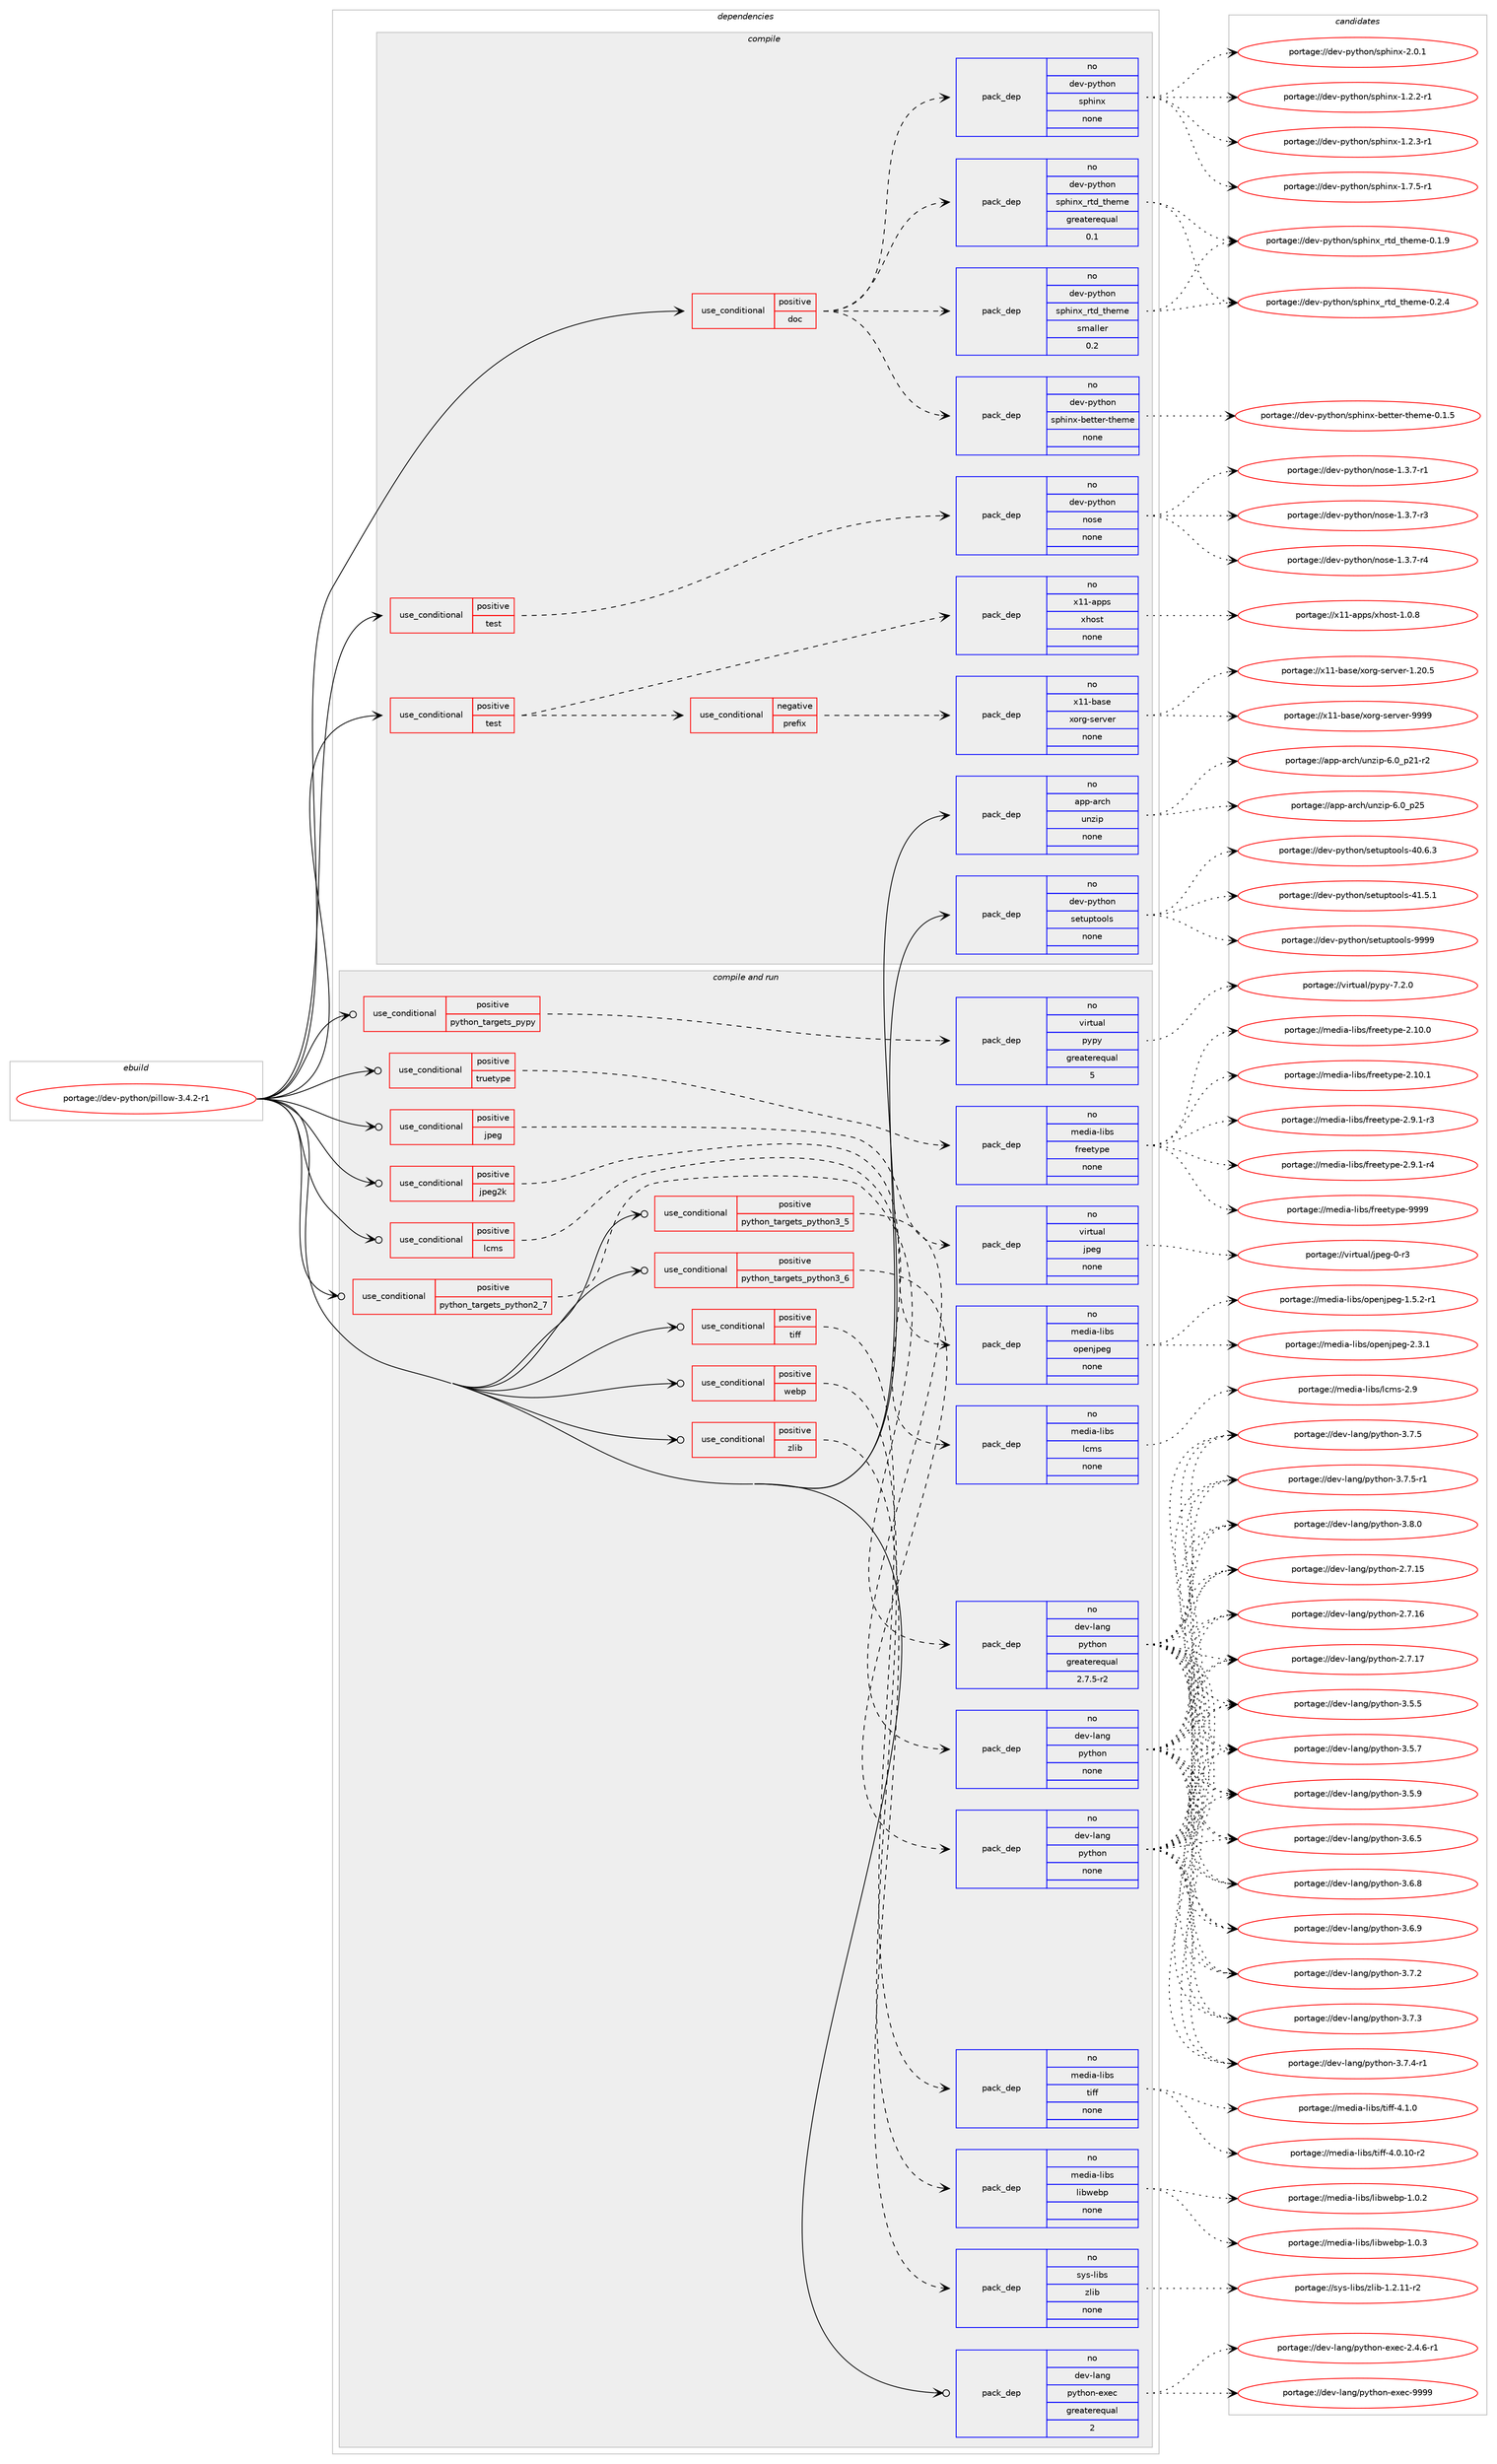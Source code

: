 digraph prolog {

# *************
# Graph options
# *************

newrank=true;
concentrate=true;
compound=true;
graph [rankdir=LR,fontname=Helvetica,fontsize=10,ranksep=1.5];#, ranksep=2.5, nodesep=0.2];
edge  [arrowhead=vee];
node  [fontname=Helvetica,fontsize=10];

# **********
# The ebuild
# **********

subgraph cluster_leftcol {
color=gray;
rank=same;
label=<<i>ebuild</i>>;
id [label="portage://dev-python/pillow-3.4.2-r1", color=red, width=4, href="../dev-python/pillow-3.4.2-r1.svg"];
}

# ****************
# The dependencies
# ****************

subgraph cluster_midcol {
color=gray;
label=<<i>dependencies</i>>;
subgraph cluster_compile {
fillcolor="#eeeeee";
style=filled;
label=<<i>compile</i>>;
subgraph cond33784 {
dependency156876 [label=<<TABLE BORDER="0" CELLBORDER="1" CELLSPACING="0" CELLPADDING="4"><TR><TD ROWSPAN="3" CELLPADDING="10">use_conditional</TD></TR><TR><TD>positive</TD></TR><TR><TD>doc</TD></TR></TABLE>>, shape=none, color=red];
subgraph pack119733 {
dependency156877 [label=<<TABLE BORDER="0" CELLBORDER="1" CELLSPACING="0" CELLPADDING="4" WIDTH="220"><TR><TD ROWSPAN="6" CELLPADDING="30">pack_dep</TD></TR><TR><TD WIDTH="110">no</TD></TR><TR><TD>dev-python</TD></TR><TR><TD>sphinx</TD></TR><TR><TD>none</TD></TR><TR><TD></TD></TR></TABLE>>, shape=none, color=blue];
}
dependency156876:e -> dependency156877:w [weight=20,style="dashed",arrowhead="vee"];
subgraph pack119734 {
dependency156878 [label=<<TABLE BORDER="0" CELLBORDER="1" CELLSPACING="0" CELLPADDING="4" WIDTH="220"><TR><TD ROWSPAN="6" CELLPADDING="30">pack_dep</TD></TR><TR><TD WIDTH="110">no</TD></TR><TR><TD>dev-python</TD></TR><TR><TD>sphinx-better-theme</TD></TR><TR><TD>none</TD></TR><TR><TD></TD></TR></TABLE>>, shape=none, color=blue];
}
dependency156876:e -> dependency156878:w [weight=20,style="dashed",arrowhead="vee"];
subgraph pack119735 {
dependency156879 [label=<<TABLE BORDER="0" CELLBORDER="1" CELLSPACING="0" CELLPADDING="4" WIDTH="220"><TR><TD ROWSPAN="6" CELLPADDING="30">pack_dep</TD></TR><TR><TD WIDTH="110">no</TD></TR><TR><TD>dev-python</TD></TR><TR><TD>sphinx_rtd_theme</TD></TR><TR><TD>greaterequal</TD></TR><TR><TD>0.1</TD></TR></TABLE>>, shape=none, color=blue];
}
dependency156876:e -> dependency156879:w [weight=20,style="dashed",arrowhead="vee"];
subgraph pack119736 {
dependency156880 [label=<<TABLE BORDER="0" CELLBORDER="1" CELLSPACING="0" CELLPADDING="4" WIDTH="220"><TR><TD ROWSPAN="6" CELLPADDING="30">pack_dep</TD></TR><TR><TD WIDTH="110">no</TD></TR><TR><TD>dev-python</TD></TR><TR><TD>sphinx_rtd_theme</TD></TR><TR><TD>smaller</TD></TR><TR><TD>0.2</TD></TR></TABLE>>, shape=none, color=blue];
}
dependency156876:e -> dependency156880:w [weight=20,style="dashed",arrowhead="vee"];
}
id:e -> dependency156876:w [weight=20,style="solid",arrowhead="vee"];
subgraph cond33785 {
dependency156881 [label=<<TABLE BORDER="0" CELLBORDER="1" CELLSPACING="0" CELLPADDING="4"><TR><TD ROWSPAN="3" CELLPADDING="10">use_conditional</TD></TR><TR><TD>positive</TD></TR><TR><TD>test</TD></TR></TABLE>>, shape=none, color=red];
subgraph cond33786 {
dependency156882 [label=<<TABLE BORDER="0" CELLBORDER="1" CELLSPACING="0" CELLPADDING="4"><TR><TD ROWSPAN="3" CELLPADDING="10">use_conditional</TD></TR><TR><TD>negative</TD></TR><TR><TD>prefix</TD></TR></TABLE>>, shape=none, color=red];
subgraph pack119737 {
dependency156883 [label=<<TABLE BORDER="0" CELLBORDER="1" CELLSPACING="0" CELLPADDING="4" WIDTH="220"><TR><TD ROWSPAN="6" CELLPADDING="30">pack_dep</TD></TR><TR><TD WIDTH="110">no</TD></TR><TR><TD>x11-base</TD></TR><TR><TD>xorg-server</TD></TR><TR><TD>none</TD></TR><TR><TD></TD></TR></TABLE>>, shape=none, color=blue];
}
dependency156882:e -> dependency156883:w [weight=20,style="dashed",arrowhead="vee"];
}
dependency156881:e -> dependency156882:w [weight=20,style="dashed",arrowhead="vee"];
subgraph pack119738 {
dependency156884 [label=<<TABLE BORDER="0" CELLBORDER="1" CELLSPACING="0" CELLPADDING="4" WIDTH="220"><TR><TD ROWSPAN="6" CELLPADDING="30">pack_dep</TD></TR><TR><TD WIDTH="110">no</TD></TR><TR><TD>x11-apps</TD></TR><TR><TD>xhost</TD></TR><TR><TD>none</TD></TR><TR><TD></TD></TR></TABLE>>, shape=none, color=blue];
}
dependency156881:e -> dependency156884:w [weight=20,style="dashed",arrowhead="vee"];
}
id:e -> dependency156881:w [weight=20,style="solid",arrowhead="vee"];
subgraph cond33787 {
dependency156885 [label=<<TABLE BORDER="0" CELLBORDER="1" CELLSPACING="0" CELLPADDING="4"><TR><TD ROWSPAN="3" CELLPADDING="10">use_conditional</TD></TR><TR><TD>positive</TD></TR><TR><TD>test</TD></TR></TABLE>>, shape=none, color=red];
subgraph pack119739 {
dependency156886 [label=<<TABLE BORDER="0" CELLBORDER="1" CELLSPACING="0" CELLPADDING="4" WIDTH="220"><TR><TD ROWSPAN="6" CELLPADDING="30">pack_dep</TD></TR><TR><TD WIDTH="110">no</TD></TR><TR><TD>dev-python</TD></TR><TR><TD>nose</TD></TR><TR><TD>none</TD></TR><TR><TD></TD></TR></TABLE>>, shape=none, color=blue];
}
dependency156885:e -> dependency156886:w [weight=20,style="dashed",arrowhead="vee"];
}
id:e -> dependency156885:w [weight=20,style="solid",arrowhead="vee"];
subgraph pack119740 {
dependency156887 [label=<<TABLE BORDER="0" CELLBORDER="1" CELLSPACING="0" CELLPADDING="4" WIDTH="220"><TR><TD ROWSPAN="6" CELLPADDING="30">pack_dep</TD></TR><TR><TD WIDTH="110">no</TD></TR><TR><TD>app-arch</TD></TR><TR><TD>unzip</TD></TR><TR><TD>none</TD></TR><TR><TD></TD></TR></TABLE>>, shape=none, color=blue];
}
id:e -> dependency156887:w [weight=20,style="solid",arrowhead="vee"];
subgraph pack119741 {
dependency156888 [label=<<TABLE BORDER="0" CELLBORDER="1" CELLSPACING="0" CELLPADDING="4" WIDTH="220"><TR><TD ROWSPAN="6" CELLPADDING="30">pack_dep</TD></TR><TR><TD WIDTH="110">no</TD></TR><TR><TD>dev-python</TD></TR><TR><TD>setuptools</TD></TR><TR><TD>none</TD></TR><TR><TD></TD></TR></TABLE>>, shape=none, color=blue];
}
id:e -> dependency156888:w [weight=20,style="solid",arrowhead="vee"];
}
subgraph cluster_compileandrun {
fillcolor="#eeeeee";
style=filled;
label=<<i>compile and run</i>>;
subgraph cond33788 {
dependency156889 [label=<<TABLE BORDER="0" CELLBORDER="1" CELLSPACING="0" CELLPADDING="4"><TR><TD ROWSPAN="3" CELLPADDING="10">use_conditional</TD></TR><TR><TD>positive</TD></TR><TR><TD>jpeg</TD></TR></TABLE>>, shape=none, color=red];
subgraph pack119742 {
dependency156890 [label=<<TABLE BORDER="0" CELLBORDER="1" CELLSPACING="0" CELLPADDING="4" WIDTH="220"><TR><TD ROWSPAN="6" CELLPADDING="30">pack_dep</TD></TR><TR><TD WIDTH="110">no</TD></TR><TR><TD>virtual</TD></TR><TR><TD>jpeg</TD></TR><TR><TD>none</TD></TR><TR><TD></TD></TR></TABLE>>, shape=none, color=blue];
}
dependency156889:e -> dependency156890:w [weight=20,style="dashed",arrowhead="vee"];
}
id:e -> dependency156889:w [weight=20,style="solid",arrowhead="odotvee"];
subgraph cond33789 {
dependency156891 [label=<<TABLE BORDER="0" CELLBORDER="1" CELLSPACING="0" CELLPADDING="4"><TR><TD ROWSPAN="3" CELLPADDING="10">use_conditional</TD></TR><TR><TD>positive</TD></TR><TR><TD>jpeg2k</TD></TR></TABLE>>, shape=none, color=red];
subgraph pack119743 {
dependency156892 [label=<<TABLE BORDER="0" CELLBORDER="1" CELLSPACING="0" CELLPADDING="4" WIDTH="220"><TR><TD ROWSPAN="6" CELLPADDING="30">pack_dep</TD></TR><TR><TD WIDTH="110">no</TD></TR><TR><TD>media-libs</TD></TR><TR><TD>openjpeg</TD></TR><TR><TD>none</TD></TR><TR><TD></TD></TR></TABLE>>, shape=none, color=blue];
}
dependency156891:e -> dependency156892:w [weight=20,style="dashed",arrowhead="vee"];
}
id:e -> dependency156891:w [weight=20,style="solid",arrowhead="odotvee"];
subgraph cond33790 {
dependency156893 [label=<<TABLE BORDER="0" CELLBORDER="1" CELLSPACING="0" CELLPADDING="4"><TR><TD ROWSPAN="3" CELLPADDING="10">use_conditional</TD></TR><TR><TD>positive</TD></TR><TR><TD>lcms</TD></TR></TABLE>>, shape=none, color=red];
subgraph pack119744 {
dependency156894 [label=<<TABLE BORDER="0" CELLBORDER="1" CELLSPACING="0" CELLPADDING="4" WIDTH="220"><TR><TD ROWSPAN="6" CELLPADDING="30">pack_dep</TD></TR><TR><TD WIDTH="110">no</TD></TR><TR><TD>media-libs</TD></TR><TR><TD>lcms</TD></TR><TR><TD>none</TD></TR><TR><TD></TD></TR></TABLE>>, shape=none, color=blue];
}
dependency156893:e -> dependency156894:w [weight=20,style="dashed",arrowhead="vee"];
}
id:e -> dependency156893:w [weight=20,style="solid",arrowhead="odotvee"];
subgraph cond33791 {
dependency156895 [label=<<TABLE BORDER="0" CELLBORDER="1" CELLSPACING="0" CELLPADDING="4"><TR><TD ROWSPAN="3" CELLPADDING="10">use_conditional</TD></TR><TR><TD>positive</TD></TR><TR><TD>python_targets_pypy</TD></TR></TABLE>>, shape=none, color=red];
subgraph pack119745 {
dependency156896 [label=<<TABLE BORDER="0" CELLBORDER="1" CELLSPACING="0" CELLPADDING="4" WIDTH="220"><TR><TD ROWSPAN="6" CELLPADDING="30">pack_dep</TD></TR><TR><TD WIDTH="110">no</TD></TR><TR><TD>virtual</TD></TR><TR><TD>pypy</TD></TR><TR><TD>greaterequal</TD></TR><TR><TD>5</TD></TR></TABLE>>, shape=none, color=blue];
}
dependency156895:e -> dependency156896:w [weight=20,style="dashed",arrowhead="vee"];
}
id:e -> dependency156895:w [weight=20,style="solid",arrowhead="odotvee"];
subgraph cond33792 {
dependency156897 [label=<<TABLE BORDER="0" CELLBORDER="1" CELLSPACING="0" CELLPADDING="4"><TR><TD ROWSPAN="3" CELLPADDING="10">use_conditional</TD></TR><TR><TD>positive</TD></TR><TR><TD>python_targets_python2_7</TD></TR></TABLE>>, shape=none, color=red];
subgraph pack119746 {
dependency156898 [label=<<TABLE BORDER="0" CELLBORDER="1" CELLSPACING="0" CELLPADDING="4" WIDTH="220"><TR><TD ROWSPAN="6" CELLPADDING="30">pack_dep</TD></TR><TR><TD WIDTH="110">no</TD></TR><TR><TD>dev-lang</TD></TR><TR><TD>python</TD></TR><TR><TD>greaterequal</TD></TR><TR><TD>2.7.5-r2</TD></TR></TABLE>>, shape=none, color=blue];
}
dependency156897:e -> dependency156898:w [weight=20,style="dashed",arrowhead="vee"];
}
id:e -> dependency156897:w [weight=20,style="solid",arrowhead="odotvee"];
subgraph cond33793 {
dependency156899 [label=<<TABLE BORDER="0" CELLBORDER="1" CELLSPACING="0" CELLPADDING="4"><TR><TD ROWSPAN="3" CELLPADDING="10">use_conditional</TD></TR><TR><TD>positive</TD></TR><TR><TD>python_targets_python3_5</TD></TR></TABLE>>, shape=none, color=red];
subgraph pack119747 {
dependency156900 [label=<<TABLE BORDER="0" CELLBORDER="1" CELLSPACING="0" CELLPADDING="4" WIDTH="220"><TR><TD ROWSPAN="6" CELLPADDING="30">pack_dep</TD></TR><TR><TD WIDTH="110">no</TD></TR><TR><TD>dev-lang</TD></TR><TR><TD>python</TD></TR><TR><TD>none</TD></TR><TR><TD></TD></TR></TABLE>>, shape=none, color=blue];
}
dependency156899:e -> dependency156900:w [weight=20,style="dashed",arrowhead="vee"];
}
id:e -> dependency156899:w [weight=20,style="solid",arrowhead="odotvee"];
subgraph cond33794 {
dependency156901 [label=<<TABLE BORDER="0" CELLBORDER="1" CELLSPACING="0" CELLPADDING="4"><TR><TD ROWSPAN="3" CELLPADDING="10">use_conditional</TD></TR><TR><TD>positive</TD></TR><TR><TD>python_targets_python3_6</TD></TR></TABLE>>, shape=none, color=red];
subgraph pack119748 {
dependency156902 [label=<<TABLE BORDER="0" CELLBORDER="1" CELLSPACING="0" CELLPADDING="4" WIDTH="220"><TR><TD ROWSPAN="6" CELLPADDING="30">pack_dep</TD></TR><TR><TD WIDTH="110">no</TD></TR><TR><TD>dev-lang</TD></TR><TR><TD>python</TD></TR><TR><TD>none</TD></TR><TR><TD></TD></TR></TABLE>>, shape=none, color=blue];
}
dependency156901:e -> dependency156902:w [weight=20,style="dashed",arrowhead="vee"];
}
id:e -> dependency156901:w [weight=20,style="solid",arrowhead="odotvee"];
subgraph cond33795 {
dependency156903 [label=<<TABLE BORDER="0" CELLBORDER="1" CELLSPACING="0" CELLPADDING="4"><TR><TD ROWSPAN="3" CELLPADDING="10">use_conditional</TD></TR><TR><TD>positive</TD></TR><TR><TD>tiff</TD></TR></TABLE>>, shape=none, color=red];
subgraph pack119749 {
dependency156904 [label=<<TABLE BORDER="0" CELLBORDER="1" CELLSPACING="0" CELLPADDING="4" WIDTH="220"><TR><TD ROWSPAN="6" CELLPADDING="30">pack_dep</TD></TR><TR><TD WIDTH="110">no</TD></TR><TR><TD>media-libs</TD></TR><TR><TD>tiff</TD></TR><TR><TD>none</TD></TR><TR><TD></TD></TR></TABLE>>, shape=none, color=blue];
}
dependency156903:e -> dependency156904:w [weight=20,style="dashed",arrowhead="vee"];
}
id:e -> dependency156903:w [weight=20,style="solid",arrowhead="odotvee"];
subgraph cond33796 {
dependency156905 [label=<<TABLE BORDER="0" CELLBORDER="1" CELLSPACING="0" CELLPADDING="4"><TR><TD ROWSPAN="3" CELLPADDING="10">use_conditional</TD></TR><TR><TD>positive</TD></TR><TR><TD>truetype</TD></TR></TABLE>>, shape=none, color=red];
subgraph pack119750 {
dependency156906 [label=<<TABLE BORDER="0" CELLBORDER="1" CELLSPACING="0" CELLPADDING="4" WIDTH="220"><TR><TD ROWSPAN="6" CELLPADDING="30">pack_dep</TD></TR><TR><TD WIDTH="110">no</TD></TR><TR><TD>media-libs</TD></TR><TR><TD>freetype</TD></TR><TR><TD>none</TD></TR><TR><TD></TD></TR></TABLE>>, shape=none, color=blue];
}
dependency156905:e -> dependency156906:w [weight=20,style="dashed",arrowhead="vee"];
}
id:e -> dependency156905:w [weight=20,style="solid",arrowhead="odotvee"];
subgraph cond33797 {
dependency156907 [label=<<TABLE BORDER="0" CELLBORDER="1" CELLSPACING="0" CELLPADDING="4"><TR><TD ROWSPAN="3" CELLPADDING="10">use_conditional</TD></TR><TR><TD>positive</TD></TR><TR><TD>webp</TD></TR></TABLE>>, shape=none, color=red];
subgraph pack119751 {
dependency156908 [label=<<TABLE BORDER="0" CELLBORDER="1" CELLSPACING="0" CELLPADDING="4" WIDTH="220"><TR><TD ROWSPAN="6" CELLPADDING="30">pack_dep</TD></TR><TR><TD WIDTH="110">no</TD></TR><TR><TD>media-libs</TD></TR><TR><TD>libwebp</TD></TR><TR><TD>none</TD></TR><TR><TD></TD></TR></TABLE>>, shape=none, color=blue];
}
dependency156907:e -> dependency156908:w [weight=20,style="dashed",arrowhead="vee"];
}
id:e -> dependency156907:w [weight=20,style="solid",arrowhead="odotvee"];
subgraph cond33798 {
dependency156909 [label=<<TABLE BORDER="0" CELLBORDER="1" CELLSPACING="0" CELLPADDING="4"><TR><TD ROWSPAN="3" CELLPADDING="10">use_conditional</TD></TR><TR><TD>positive</TD></TR><TR><TD>zlib</TD></TR></TABLE>>, shape=none, color=red];
subgraph pack119752 {
dependency156910 [label=<<TABLE BORDER="0" CELLBORDER="1" CELLSPACING="0" CELLPADDING="4" WIDTH="220"><TR><TD ROWSPAN="6" CELLPADDING="30">pack_dep</TD></TR><TR><TD WIDTH="110">no</TD></TR><TR><TD>sys-libs</TD></TR><TR><TD>zlib</TD></TR><TR><TD>none</TD></TR><TR><TD></TD></TR></TABLE>>, shape=none, color=blue];
}
dependency156909:e -> dependency156910:w [weight=20,style="dashed",arrowhead="vee"];
}
id:e -> dependency156909:w [weight=20,style="solid",arrowhead="odotvee"];
subgraph pack119753 {
dependency156911 [label=<<TABLE BORDER="0" CELLBORDER="1" CELLSPACING="0" CELLPADDING="4" WIDTH="220"><TR><TD ROWSPAN="6" CELLPADDING="30">pack_dep</TD></TR><TR><TD WIDTH="110">no</TD></TR><TR><TD>dev-lang</TD></TR><TR><TD>python-exec</TD></TR><TR><TD>greaterequal</TD></TR><TR><TD>2</TD></TR></TABLE>>, shape=none, color=blue];
}
id:e -> dependency156911:w [weight=20,style="solid",arrowhead="odotvee"];
}
subgraph cluster_run {
fillcolor="#eeeeee";
style=filled;
label=<<i>run</i>>;
}
}

# **************
# The candidates
# **************

subgraph cluster_choices {
rank=same;
color=gray;
label=<<i>candidates</i>>;

subgraph choice119733 {
color=black;
nodesep=1;
choiceportage10010111845112121116104111110471151121041051101204549465046504511449 [label="portage://dev-python/sphinx-1.2.2-r1", color=red, width=4,href="../dev-python/sphinx-1.2.2-r1.svg"];
choiceportage10010111845112121116104111110471151121041051101204549465046514511449 [label="portage://dev-python/sphinx-1.2.3-r1", color=red, width=4,href="../dev-python/sphinx-1.2.3-r1.svg"];
choiceportage10010111845112121116104111110471151121041051101204549465546534511449 [label="portage://dev-python/sphinx-1.7.5-r1", color=red, width=4,href="../dev-python/sphinx-1.7.5-r1.svg"];
choiceportage1001011184511212111610411111047115112104105110120455046484649 [label="portage://dev-python/sphinx-2.0.1", color=red, width=4,href="../dev-python/sphinx-2.0.1.svg"];
dependency156877:e -> choiceportage10010111845112121116104111110471151121041051101204549465046504511449:w [style=dotted,weight="100"];
dependency156877:e -> choiceportage10010111845112121116104111110471151121041051101204549465046514511449:w [style=dotted,weight="100"];
dependency156877:e -> choiceportage10010111845112121116104111110471151121041051101204549465546534511449:w [style=dotted,weight="100"];
dependency156877:e -> choiceportage1001011184511212111610411111047115112104105110120455046484649:w [style=dotted,weight="100"];
}
subgraph choice119734 {
color=black;
nodesep=1;
choiceportage1001011184511212111610411111047115112104105110120459810111611610111445116104101109101454846494653 [label="portage://dev-python/sphinx-better-theme-0.1.5", color=red, width=4,href="../dev-python/sphinx-better-theme-0.1.5.svg"];
dependency156878:e -> choiceportage1001011184511212111610411111047115112104105110120459810111611610111445116104101109101454846494653:w [style=dotted,weight="100"];
}
subgraph choice119735 {
color=black;
nodesep=1;
choiceportage10010111845112121116104111110471151121041051101209511411610095116104101109101454846494657 [label="portage://dev-python/sphinx_rtd_theme-0.1.9", color=red, width=4,href="../dev-python/sphinx_rtd_theme-0.1.9.svg"];
choiceportage10010111845112121116104111110471151121041051101209511411610095116104101109101454846504652 [label="portage://dev-python/sphinx_rtd_theme-0.2.4", color=red, width=4,href="../dev-python/sphinx_rtd_theme-0.2.4.svg"];
dependency156879:e -> choiceportage10010111845112121116104111110471151121041051101209511411610095116104101109101454846494657:w [style=dotted,weight="100"];
dependency156879:e -> choiceportage10010111845112121116104111110471151121041051101209511411610095116104101109101454846504652:w [style=dotted,weight="100"];
}
subgraph choice119736 {
color=black;
nodesep=1;
choiceportage10010111845112121116104111110471151121041051101209511411610095116104101109101454846494657 [label="portage://dev-python/sphinx_rtd_theme-0.1.9", color=red, width=4,href="../dev-python/sphinx_rtd_theme-0.1.9.svg"];
choiceportage10010111845112121116104111110471151121041051101209511411610095116104101109101454846504652 [label="portage://dev-python/sphinx_rtd_theme-0.2.4", color=red, width=4,href="../dev-python/sphinx_rtd_theme-0.2.4.svg"];
dependency156880:e -> choiceportage10010111845112121116104111110471151121041051101209511411610095116104101109101454846494657:w [style=dotted,weight="100"];
dependency156880:e -> choiceportage10010111845112121116104111110471151121041051101209511411610095116104101109101454846504652:w [style=dotted,weight="100"];
}
subgraph choice119737 {
color=black;
nodesep=1;
choiceportage1204949459897115101471201111141034511510111411810111445494650484653 [label="portage://x11-base/xorg-server-1.20.5", color=red, width=4,href="../x11-base/xorg-server-1.20.5.svg"];
choiceportage120494945989711510147120111114103451151011141181011144557575757 [label="portage://x11-base/xorg-server-9999", color=red, width=4,href="../x11-base/xorg-server-9999.svg"];
dependency156883:e -> choiceportage1204949459897115101471201111141034511510111411810111445494650484653:w [style=dotted,weight="100"];
dependency156883:e -> choiceportage120494945989711510147120111114103451151011141181011144557575757:w [style=dotted,weight="100"];
}
subgraph choice119738 {
color=black;
nodesep=1;
choiceportage1204949459711211211547120104111115116454946484656 [label="portage://x11-apps/xhost-1.0.8", color=red, width=4,href="../x11-apps/xhost-1.0.8.svg"];
dependency156884:e -> choiceportage1204949459711211211547120104111115116454946484656:w [style=dotted,weight="100"];
}
subgraph choice119739 {
color=black;
nodesep=1;
choiceportage10010111845112121116104111110471101111151014549465146554511449 [label="portage://dev-python/nose-1.3.7-r1", color=red, width=4,href="../dev-python/nose-1.3.7-r1.svg"];
choiceportage10010111845112121116104111110471101111151014549465146554511451 [label="portage://dev-python/nose-1.3.7-r3", color=red, width=4,href="../dev-python/nose-1.3.7-r3.svg"];
choiceportage10010111845112121116104111110471101111151014549465146554511452 [label="portage://dev-python/nose-1.3.7-r4", color=red, width=4,href="../dev-python/nose-1.3.7-r4.svg"];
dependency156886:e -> choiceportage10010111845112121116104111110471101111151014549465146554511449:w [style=dotted,weight="100"];
dependency156886:e -> choiceportage10010111845112121116104111110471101111151014549465146554511451:w [style=dotted,weight="100"];
dependency156886:e -> choiceportage10010111845112121116104111110471101111151014549465146554511452:w [style=dotted,weight="100"];
}
subgraph choice119740 {
color=black;
nodesep=1;
choiceportage9711211245971149910447117110122105112455446489511250494511450 [label="portage://app-arch/unzip-6.0_p21-r2", color=red, width=4,href="../app-arch/unzip-6.0_p21-r2.svg"];
choiceportage971121124597114991044711711012210511245544648951125053 [label="portage://app-arch/unzip-6.0_p25", color=red, width=4,href="../app-arch/unzip-6.0_p25.svg"];
dependency156887:e -> choiceportage9711211245971149910447117110122105112455446489511250494511450:w [style=dotted,weight="100"];
dependency156887:e -> choiceportage971121124597114991044711711012210511245544648951125053:w [style=dotted,weight="100"];
}
subgraph choice119741 {
color=black;
nodesep=1;
choiceportage100101118451121211161041111104711510111611711211611111110811545524846544651 [label="portage://dev-python/setuptools-40.6.3", color=red, width=4,href="../dev-python/setuptools-40.6.3.svg"];
choiceportage100101118451121211161041111104711510111611711211611111110811545524946534649 [label="portage://dev-python/setuptools-41.5.1", color=red, width=4,href="../dev-python/setuptools-41.5.1.svg"];
choiceportage10010111845112121116104111110471151011161171121161111111081154557575757 [label="portage://dev-python/setuptools-9999", color=red, width=4,href="../dev-python/setuptools-9999.svg"];
dependency156888:e -> choiceportage100101118451121211161041111104711510111611711211611111110811545524846544651:w [style=dotted,weight="100"];
dependency156888:e -> choiceportage100101118451121211161041111104711510111611711211611111110811545524946534649:w [style=dotted,weight="100"];
dependency156888:e -> choiceportage10010111845112121116104111110471151011161171121161111111081154557575757:w [style=dotted,weight="100"];
}
subgraph choice119742 {
color=black;
nodesep=1;
choiceportage118105114116117971084710611210110345484511451 [label="portage://virtual/jpeg-0-r3", color=red, width=4,href="../virtual/jpeg-0-r3.svg"];
dependency156890:e -> choiceportage118105114116117971084710611210110345484511451:w [style=dotted,weight="100"];
}
subgraph choice119743 {
color=black;
nodesep=1;
choiceportage109101100105974510810598115471111121011101061121011034549465346504511449 [label="portage://media-libs/openjpeg-1.5.2-r1", color=red, width=4,href="../media-libs/openjpeg-1.5.2-r1.svg"];
choiceportage10910110010597451081059811547111112101110106112101103455046514649 [label="portage://media-libs/openjpeg-2.3.1", color=red, width=4,href="../media-libs/openjpeg-2.3.1.svg"];
dependency156892:e -> choiceportage109101100105974510810598115471111121011101061121011034549465346504511449:w [style=dotted,weight="100"];
dependency156892:e -> choiceportage10910110010597451081059811547111112101110106112101103455046514649:w [style=dotted,weight="100"];
}
subgraph choice119744 {
color=black;
nodesep=1;
choiceportage109101100105974510810598115471089910911545504657 [label="portage://media-libs/lcms-2.9", color=red, width=4,href="../media-libs/lcms-2.9.svg"];
dependency156894:e -> choiceportage109101100105974510810598115471089910911545504657:w [style=dotted,weight="100"];
}
subgraph choice119745 {
color=black;
nodesep=1;
choiceportage1181051141161179710847112121112121455546504648 [label="portage://virtual/pypy-7.2.0", color=red, width=4,href="../virtual/pypy-7.2.0.svg"];
dependency156896:e -> choiceportage1181051141161179710847112121112121455546504648:w [style=dotted,weight="100"];
}
subgraph choice119746 {
color=black;
nodesep=1;
choiceportage10010111845108971101034711212111610411111045504655464953 [label="portage://dev-lang/python-2.7.15", color=red, width=4,href="../dev-lang/python-2.7.15.svg"];
choiceportage10010111845108971101034711212111610411111045504655464954 [label="portage://dev-lang/python-2.7.16", color=red, width=4,href="../dev-lang/python-2.7.16.svg"];
choiceportage10010111845108971101034711212111610411111045504655464955 [label="portage://dev-lang/python-2.7.17", color=red, width=4,href="../dev-lang/python-2.7.17.svg"];
choiceportage100101118451089711010347112121116104111110455146534653 [label="portage://dev-lang/python-3.5.5", color=red, width=4,href="../dev-lang/python-3.5.5.svg"];
choiceportage100101118451089711010347112121116104111110455146534655 [label="portage://dev-lang/python-3.5.7", color=red, width=4,href="../dev-lang/python-3.5.7.svg"];
choiceportage100101118451089711010347112121116104111110455146534657 [label="portage://dev-lang/python-3.5.9", color=red, width=4,href="../dev-lang/python-3.5.9.svg"];
choiceportage100101118451089711010347112121116104111110455146544653 [label="portage://dev-lang/python-3.6.5", color=red, width=4,href="../dev-lang/python-3.6.5.svg"];
choiceportage100101118451089711010347112121116104111110455146544656 [label="portage://dev-lang/python-3.6.8", color=red, width=4,href="../dev-lang/python-3.6.8.svg"];
choiceportage100101118451089711010347112121116104111110455146544657 [label="portage://dev-lang/python-3.6.9", color=red, width=4,href="../dev-lang/python-3.6.9.svg"];
choiceportage100101118451089711010347112121116104111110455146554650 [label="portage://dev-lang/python-3.7.2", color=red, width=4,href="../dev-lang/python-3.7.2.svg"];
choiceportage100101118451089711010347112121116104111110455146554651 [label="portage://dev-lang/python-3.7.3", color=red, width=4,href="../dev-lang/python-3.7.3.svg"];
choiceportage1001011184510897110103471121211161041111104551465546524511449 [label="portage://dev-lang/python-3.7.4-r1", color=red, width=4,href="../dev-lang/python-3.7.4-r1.svg"];
choiceportage100101118451089711010347112121116104111110455146554653 [label="portage://dev-lang/python-3.7.5", color=red, width=4,href="../dev-lang/python-3.7.5.svg"];
choiceportage1001011184510897110103471121211161041111104551465546534511449 [label="portage://dev-lang/python-3.7.5-r1", color=red, width=4,href="../dev-lang/python-3.7.5-r1.svg"];
choiceportage100101118451089711010347112121116104111110455146564648 [label="portage://dev-lang/python-3.8.0", color=red, width=4,href="../dev-lang/python-3.8.0.svg"];
dependency156898:e -> choiceportage10010111845108971101034711212111610411111045504655464953:w [style=dotted,weight="100"];
dependency156898:e -> choiceportage10010111845108971101034711212111610411111045504655464954:w [style=dotted,weight="100"];
dependency156898:e -> choiceportage10010111845108971101034711212111610411111045504655464955:w [style=dotted,weight="100"];
dependency156898:e -> choiceportage100101118451089711010347112121116104111110455146534653:w [style=dotted,weight="100"];
dependency156898:e -> choiceportage100101118451089711010347112121116104111110455146534655:w [style=dotted,weight="100"];
dependency156898:e -> choiceportage100101118451089711010347112121116104111110455146534657:w [style=dotted,weight="100"];
dependency156898:e -> choiceportage100101118451089711010347112121116104111110455146544653:w [style=dotted,weight="100"];
dependency156898:e -> choiceportage100101118451089711010347112121116104111110455146544656:w [style=dotted,weight="100"];
dependency156898:e -> choiceportage100101118451089711010347112121116104111110455146544657:w [style=dotted,weight="100"];
dependency156898:e -> choiceportage100101118451089711010347112121116104111110455146554650:w [style=dotted,weight="100"];
dependency156898:e -> choiceportage100101118451089711010347112121116104111110455146554651:w [style=dotted,weight="100"];
dependency156898:e -> choiceportage1001011184510897110103471121211161041111104551465546524511449:w [style=dotted,weight="100"];
dependency156898:e -> choiceportage100101118451089711010347112121116104111110455146554653:w [style=dotted,weight="100"];
dependency156898:e -> choiceportage1001011184510897110103471121211161041111104551465546534511449:w [style=dotted,weight="100"];
dependency156898:e -> choiceportage100101118451089711010347112121116104111110455146564648:w [style=dotted,weight="100"];
}
subgraph choice119747 {
color=black;
nodesep=1;
choiceportage10010111845108971101034711212111610411111045504655464953 [label="portage://dev-lang/python-2.7.15", color=red, width=4,href="../dev-lang/python-2.7.15.svg"];
choiceportage10010111845108971101034711212111610411111045504655464954 [label="portage://dev-lang/python-2.7.16", color=red, width=4,href="../dev-lang/python-2.7.16.svg"];
choiceportage10010111845108971101034711212111610411111045504655464955 [label="portage://dev-lang/python-2.7.17", color=red, width=4,href="../dev-lang/python-2.7.17.svg"];
choiceportage100101118451089711010347112121116104111110455146534653 [label="portage://dev-lang/python-3.5.5", color=red, width=4,href="../dev-lang/python-3.5.5.svg"];
choiceportage100101118451089711010347112121116104111110455146534655 [label="portage://dev-lang/python-3.5.7", color=red, width=4,href="../dev-lang/python-3.5.7.svg"];
choiceportage100101118451089711010347112121116104111110455146534657 [label="portage://dev-lang/python-3.5.9", color=red, width=4,href="../dev-lang/python-3.5.9.svg"];
choiceportage100101118451089711010347112121116104111110455146544653 [label="portage://dev-lang/python-3.6.5", color=red, width=4,href="../dev-lang/python-3.6.5.svg"];
choiceportage100101118451089711010347112121116104111110455146544656 [label="portage://dev-lang/python-3.6.8", color=red, width=4,href="../dev-lang/python-3.6.8.svg"];
choiceportage100101118451089711010347112121116104111110455146544657 [label="portage://dev-lang/python-3.6.9", color=red, width=4,href="../dev-lang/python-3.6.9.svg"];
choiceportage100101118451089711010347112121116104111110455146554650 [label="portage://dev-lang/python-3.7.2", color=red, width=4,href="../dev-lang/python-3.7.2.svg"];
choiceportage100101118451089711010347112121116104111110455146554651 [label="portage://dev-lang/python-3.7.3", color=red, width=4,href="../dev-lang/python-3.7.3.svg"];
choiceportage1001011184510897110103471121211161041111104551465546524511449 [label="portage://dev-lang/python-3.7.4-r1", color=red, width=4,href="../dev-lang/python-3.7.4-r1.svg"];
choiceportage100101118451089711010347112121116104111110455146554653 [label="portage://dev-lang/python-3.7.5", color=red, width=4,href="../dev-lang/python-3.7.5.svg"];
choiceportage1001011184510897110103471121211161041111104551465546534511449 [label="portage://dev-lang/python-3.7.5-r1", color=red, width=4,href="../dev-lang/python-3.7.5-r1.svg"];
choiceportage100101118451089711010347112121116104111110455146564648 [label="portage://dev-lang/python-3.8.0", color=red, width=4,href="../dev-lang/python-3.8.0.svg"];
dependency156900:e -> choiceportage10010111845108971101034711212111610411111045504655464953:w [style=dotted,weight="100"];
dependency156900:e -> choiceportage10010111845108971101034711212111610411111045504655464954:w [style=dotted,weight="100"];
dependency156900:e -> choiceportage10010111845108971101034711212111610411111045504655464955:w [style=dotted,weight="100"];
dependency156900:e -> choiceportage100101118451089711010347112121116104111110455146534653:w [style=dotted,weight="100"];
dependency156900:e -> choiceportage100101118451089711010347112121116104111110455146534655:w [style=dotted,weight="100"];
dependency156900:e -> choiceportage100101118451089711010347112121116104111110455146534657:w [style=dotted,weight="100"];
dependency156900:e -> choiceportage100101118451089711010347112121116104111110455146544653:w [style=dotted,weight="100"];
dependency156900:e -> choiceportage100101118451089711010347112121116104111110455146544656:w [style=dotted,weight="100"];
dependency156900:e -> choiceportage100101118451089711010347112121116104111110455146544657:w [style=dotted,weight="100"];
dependency156900:e -> choiceportage100101118451089711010347112121116104111110455146554650:w [style=dotted,weight="100"];
dependency156900:e -> choiceportage100101118451089711010347112121116104111110455146554651:w [style=dotted,weight="100"];
dependency156900:e -> choiceportage1001011184510897110103471121211161041111104551465546524511449:w [style=dotted,weight="100"];
dependency156900:e -> choiceportage100101118451089711010347112121116104111110455146554653:w [style=dotted,weight="100"];
dependency156900:e -> choiceportage1001011184510897110103471121211161041111104551465546534511449:w [style=dotted,weight="100"];
dependency156900:e -> choiceportage100101118451089711010347112121116104111110455146564648:w [style=dotted,weight="100"];
}
subgraph choice119748 {
color=black;
nodesep=1;
choiceportage10010111845108971101034711212111610411111045504655464953 [label="portage://dev-lang/python-2.7.15", color=red, width=4,href="../dev-lang/python-2.7.15.svg"];
choiceportage10010111845108971101034711212111610411111045504655464954 [label="portage://dev-lang/python-2.7.16", color=red, width=4,href="../dev-lang/python-2.7.16.svg"];
choiceportage10010111845108971101034711212111610411111045504655464955 [label="portage://dev-lang/python-2.7.17", color=red, width=4,href="../dev-lang/python-2.7.17.svg"];
choiceportage100101118451089711010347112121116104111110455146534653 [label="portage://dev-lang/python-3.5.5", color=red, width=4,href="../dev-lang/python-3.5.5.svg"];
choiceportage100101118451089711010347112121116104111110455146534655 [label="portage://dev-lang/python-3.5.7", color=red, width=4,href="../dev-lang/python-3.5.7.svg"];
choiceportage100101118451089711010347112121116104111110455146534657 [label="portage://dev-lang/python-3.5.9", color=red, width=4,href="../dev-lang/python-3.5.9.svg"];
choiceportage100101118451089711010347112121116104111110455146544653 [label="portage://dev-lang/python-3.6.5", color=red, width=4,href="../dev-lang/python-3.6.5.svg"];
choiceportage100101118451089711010347112121116104111110455146544656 [label="portage://dev-lang/python-3.6.8", color=red, width=4,href="../dev-lang/python-3.6.8.svg"];
choiceportage100101118451089711010347112121116104111110455146544657 [label="portage://dev-lang/python-3.6.9", color=red, width=4,href="../dev-lang/python-3.6.9.svg"];
choiceportage100101118451089711010347112121116104111110455146554650 [label="portage://dev-lang/python-3.7.2", color=red, width=4,href="../dev-lang/python-3.7.2.svg"];
choiceportage100101118451089711010347112121116104111110455146554651 [label="portage://dev-lang/python-3.7.3", color=red, width=4,href="../dev-lang/python-3.7.3.svg"];
choiceportage1001011184510897110103471121211161041111104551465546524511449 [label="portage://dev-lang/python-3.7.4-r1", color=red, width=4,href="../dev-lang/python-3.7.4-r1.svg"];
choiceportage100101118451089711010347112121116104111110455146554653 [label="portage://dev-lang/python-3.7.5", color=red, width=4,href="../dev-lang/python-3.7.5.svg"];
choiceportage1001011184510897110103471121211161041111104551465546534511449 [label="portage://dev-lang/python-3.7.5-r1", color=red, width=4,href="../dev-lang/python-3.7.5-r1.svg"];
choiceportage100101118451089711010347112121116104111110455146564648 [label="portage://dev-lang/python-3.8.0", color=red, width=4,href="../dev-lang/python-3.8.0.svg"];
dependency156902:e -> choiceportage10010111845108971101034711212111610411111045504655464953:w [style=dotted,weight="100"];
dependency156902:e -> choiceportage10010111845108971101034711212111610411111045504655464954:w [style=dotted,weight="100"];
dependency156902:e -> choiceportage10010111845108971101034711212111610411111045504655464955:w [style=dotted,weight="100"];
dependency156902:e -> choiceportage100101118451089711010347112121116104111110455146534653:w [style=dotted,weight="100"];
dependency156902:e -> choiceportage100101118451089711010347112121116104111110455146534655:w [style=dotted,weight="100"];
dependency156902:e -> choiceportage100101118451089711010347112121116104111110455146534657:w [style=dotted,weight="100"];
dependency156902:e -> choiceportage100101118451089711010347112121116104111110455146544653:w [style=dotted,weight="100"];
dependency156902:e -> choiceportage100101118451089711010347112121116104111110455146544656:w [style=dotted,weight="100"];
dependency156902:e -> choiceportage100101118451089711010347112121116104111110455146544657:w [style=dotted,weight="100"];
dependency156902:e -> choiceportage100101118451089711010347112121116104111110455146554650:w [style=dotted,weight="100"];
dependency156902:e -> choiceportage100101118451089711010347112121116104111110455146554651:w [style=dotted,weight="100"];
dependency156902:e -> choiceportage1001011184510897110103471121211161041111104551465546524511449:w [style=dotted,weight="100"];
dependency156902:e -> choiceportage100101118451089711010347112121116104111110455146554653:w [style=dotted,weight="100"];
dependency156902:e -> choiceportage1001011184510897110103471121211161041111104551465546534511449:w [style=dotted,weight="100"];
dependency156902:e -> choiceportage100101118451089711010347112121116104111110455146564648:w [style=dotted,weight="100"];
}
subgraph choice119749 {
color=black;
nodesep=1;
choiceportage10910110010597451081059811547116105102102455246484649484511450 [label="portage://media-libs/tiff-4.0.10-r2", color=red, width=4,href="../media-libs/tiff-4.0.10-r2.svg"];
choiceportage10910110010597451081059811547116105102102455246494648 [label="portage://media-libs/tiff-4.1.0", color=red, width=4,href="../media-libs/tiff-4.1.0.svg"];
dependency156904:e -> choiceportage10910110010597451081059811547116105102102455246484649484511450:w [style=dotted,weight="100"];
dependency156904:e -> choiceportage10910110010597451081059811547116105102102455246494648:w [style=dotted,weight="100"];
}
subgraph choice119750 {
color=black;
nodesep=1;
choiceportage1091011001059745108105981154710211410110111612111210145504649484648 [label="portage://media-libs/freetype-2.10.0", color=red, width=4,href="../media-libs/freetype-2.10.0.svg"];
choiceportage1091011001059745108105981154710211410110111612111210145504649484649 [label="portage://media-libs/freetype-2.10.1", color=red, width=4,href="../media-libs/freetype-2.10.1.svg"];
choiceportage109101100105974510810598115471021141011011161211121014550465746494511451 [label="portage://media-libs/freetype-2.9.1-r3", color=red, width=4,href="../media-libs/freetype-2.9.1-r3.svg"];
choiceportage109101100105974510810598115471021141011011161211121014550465746494511452 [label="portage://media-libs/freetype-2.9.1-r4", color=red, width=4,href="../media-libs/freetype-2.9.1-r4.svg"];
choiceportage109101100105974510810598115471021141011011161211121014557575757 [label="portage://media-libs/freetype-9999", color=red, width=4,href="../media-libs/freetype-9999.svg"];
dependency156906:e -> choiceportage1091011001059745108105981154710211410110111612111210145504649484648:w [style=dotted,weight="100"];
dependency156906:e -> choiceportage1091011001059745108105981154710211410110111612111210145504649484649:w [style=dotted,weight="100"];
dependency156906:e -> choiceportage109101100105974510810598115471021141011011161211121014550465746494511451:w [style=dotted,weight="100"];
dependency156906:e -> choiceportage109101100105974510810598115471021141011011161211121014550465746494511452:w [style=dotted,weight="100"];
dependency156906:e -> choiceportage109101100105974510810598115471021141011011161211121014557575757:w [style=dotted,weight="100"];
}
subgraph choice119751 {
color=black;
nodesep=1;
choiceportage109101100105974510810598115471081059811910198112454946484650 [label="portage://media-libs/libwebp-1.0.2", color=red, width=4,href="../media-libs/libwebp-1.0.2.svg"];
choiceportage109101100105974510810598115471081059811910198112454946484651 [label="portage://media-libs/libwebp-1.0.3", color=red, width=4,href="../media-libs/libwebp-1.0.3.svg"];
dependency156908:e -> choiceportage109101100105974510810598115471081059811910198112454946484650:w [style=dotted,weight="100"];
dependency156908:e -> choiceportage109101100105974510810598115471081059811910198112454946484651:w [style=dotted,weight="100"];
}
subgraph choice119752 {
color=black;
nodesep=1;
choiceportage11512111545108105981154712210810598454946504649494511450 [label="portage://sys-libs/zlib-1.2.11-r2", color=red, width=4,href="../sys-libs/zlib-1.2.11-r2.svg"];
dependency156910:e -> choiceportage11512111545108105981154712210810598454946504649494511450:w [style=dotted,weight="100"];
}
subgraph choice119753 {
color=black;
nodesep=1;
choiceportage10010111845108971101034711212111610411111045101120101994550465246544511449 [label="portage://dev-lang/python-exec-2.4.6-r1", color=red, width=4,href="../dev-lang/python-exec-2.4.6-r1.svg"];
choiceportage10010111845108971101034711212111610411111045101120101994557575757 [label="portage://dev-lang/python-exec-9999", color=red, width=4,href="../dev-lang/python-exec-9999.svg"];
dependency156911:e -> choiceportage10010111845108971101034711212111610411111045101120101994550465246544511449:w [style=dotted,weight="100"];
dependency156911:e -> choiceportage10010111845108971101034711212111610411111045101120101994557575757:w [style=dotted,weight="100"];
}
}

}
